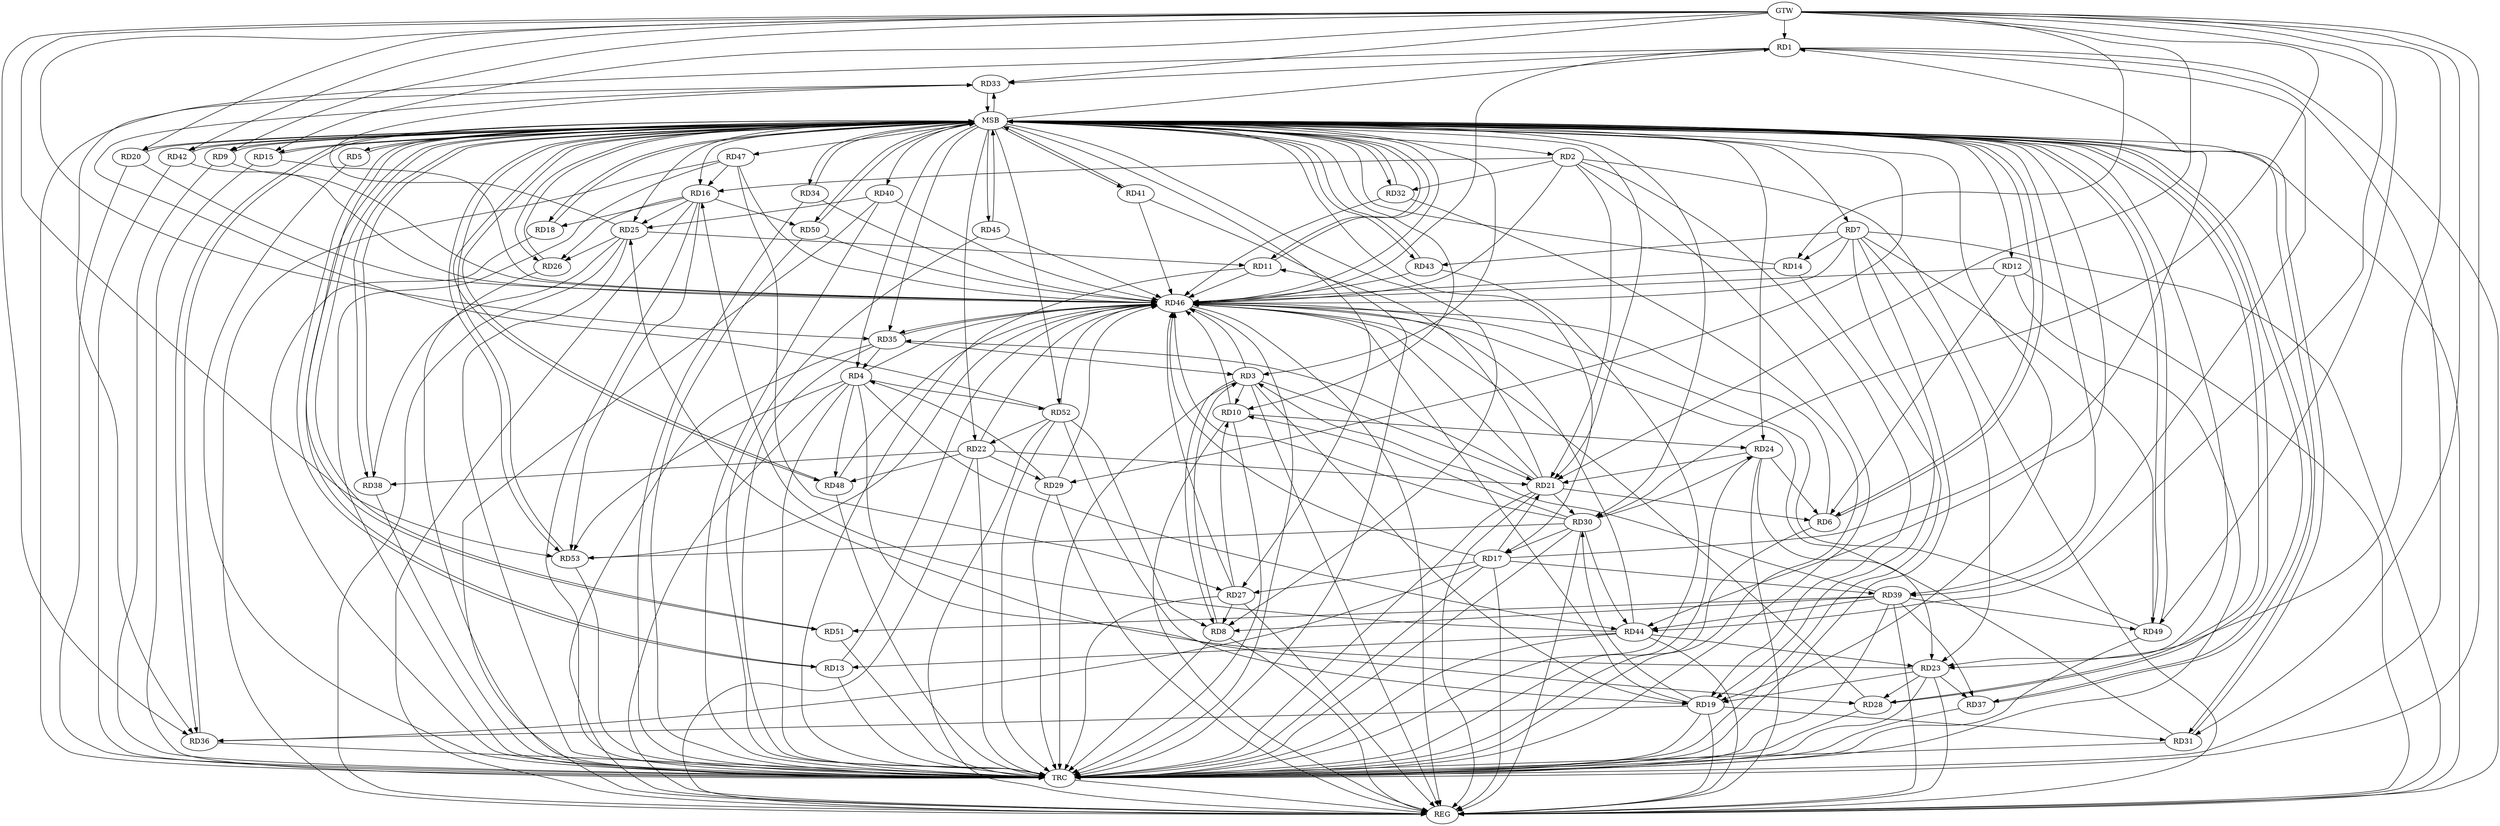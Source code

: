 strict digraph G {
  RD1 [ label="RD1" ];
  RD2 [ label="RD2" ];
  RD3 [ label="RD3" ];
  RD4 [ label="RD4" ];
  RD5 [ label="RD5" ];
  RD6 [ label="RD6" ];
  RD7 [ label="RD7" ];
  RD8 [ label="RD8" ];
  RD9 [ label="RD9" ];
  RD10 [ label="RD10" ];
  RD11 [ label="RD11" ];
  RD12 [ label="RD12" ];
  RD13 [ label="RD13" ];
  RD14 [ label="RD14" ];
  RD15 [ label="RD15" ];
  RD16 [ label="RD16" ];
  RD17 [ label="RD17" ];
  RD18 [ label="RD18" ];
  RD19 [ label="RD19" ];
  RD20 [ label="RD20" ];
  RD21 [ label="RD21" ];
  RD22 [ label="RD22" ];
  RD23 [ label="RD23" ];
  RD24 [ label="RD24" ];
  RD25 [ label="RD25" ];
  RD26 [ label="RD26" ];
  RD27 [ label="RD27" ];
  RD28 [ label="RD28" ];
  RD29 [ label="RD29" ];
  RD30 [ label="RD30" ];
  RD31 [ label="RD31" ];
  RD32 [ label="RD32" ];
  RD33 [ label="RD33" ];
  RD34 [ label="RD34" ];
  RD35 [ label="RD35" ];
  RD36 [ label="RD36" ];
  RD37 [ label="RD37" ];
  RD38 [ label="RD38" ];
  RD39 [ label="RD39" ];
  RD40 [ label="RD40" ];
  RD41 [ label="RD41" ];
  RD42 [ label="RD42" ];
  RD43 [ label="RD43" ];
  RD44 [ label="RD44" ];
  RD45 [ label="RD45" ];
  RD46 [ label="RD46" ];
  RD47 [ label="RD47" ];
  RD48 [ label="RD48" ];
  RD49 [ label="RD49" ];
  RD50 [ label="RD50" ];
  RD51 [ label="RD51" ];
  RD52 [ label="RD52" ];
  RD53 [ label="RD53" ];
  GTW [ label="GTW" ];
  REG [ label="REG" ];
  MSB [ label="MSB" ];
  TRC [ label="TRC" ];
  RD17 -> RD1;
  RD1 -> RD33;
  RD1 -> RD36;
  RD1 -> RD39;
  RD1 -> RD46;
  RD2 -> RD16;
  RD2 -> RD19;
  RD2 -> RD21;
  RD2 -> RD32;
  RD3 -> RD8;
  RD8 -> RD3;
  RD3 -> RD10;
  RD3 -> RD19;
  RD3 -> RD21;
  RD35 -> RD3;
  RD39 -> RD3;
  RD4 -> RD28;
  RD29 -> RD4;
  RD35 -> RD4;
  RD4 -> RD44;
  RD4 -> RD46;
  RD4 -> RD48;
  RD4 -> RD52;
  RD4 -> RD53;
  RD12 -> RD6;
  RD21 -> RD6;
  RD24 -> RD6;
  RD7 -> RD14;
  RD7 -> RD19;
  RD7 -> RD23;
  RD7 -> RD43;
  RD7 -> RD49;
  RD27 -> RD8;
  RD39 -> RD8;
  RD52 -> RD8;
  RD10 -> RD24;
  RD27 -> RD10;
  RD30 -> RD10;
  RD21 -> RD11;
  RD25 -> RD11;
  RD44 -> RD13;
  RD16 -> RD18;
  RD16 -> RD25;
  RD16 -> RD26;
  RD44 -> RD16;
  RD47 -> RD16;
  RD16 -> RD50;
  RD16 -> RD53;
  RD17 -> RD21;
  RD17 -> RD27;
  RD30 -> RD17;
  RD17 -> RD36;
  RD17 -> RD39;
  RD17 -> RD46;
  RD23 -> RD19;
  RD19 -> RD30;
  RD19 -> RD31;
  RD19 -> RD36;
  RD52 -> RD19;
  RD22 -> RD21;
  RD24 -> RD21;
  RD21 -> RD30;
  RD21 -> RD35;
  RD22 -> RD29;
  RD22 -> RD38;
  RD22 -> RD46;
  RD22 -> RD48;
  RD52 -> RD22;
  RD24 -> RD23;
  RD23 -> RD25;
  RD23 -> RD28;
  RD23 -> RD37;
  RD44 -> RD23;
  RD30 -> RD24;
  RD25 -> RD26;
  RD25 -> RD33;
  RD25 -> RD38;
  RD40 -> RD25;
  RD47 -> RD27;
  RD30 -> RD44;
  RD30 -> RD46;
  RD30 -> RD53;
  RD52 -> RD33;
  RD46 -> RD35;
  RD39 -> RD37;
  RD39 -> RD44;
  RD39 -> RD49;
  RD39 -> RD51;
  RD44 -> RD46;
  RD47 -> RD46;
  GTW -> RD9;
  GTW -> RD31;
  GTW -> RD23;
  GTW -> RD33;
  GTW -> RD21;
  GTW -> RD14;
  GTW -> RD36;
  GTW -> RD15;
  GTW -> RD49;
  GTW -> RD30;
  GTW -> RD44;
  GTW -> RD20;
  GTW -> RD42;
  GTW -> RD53;
  GTW -> RD35;
  GTW -> RD1;
  RD1 -> REG;
  RD2 -> REG;
  RD3 -> REG;
  RD4 -> REG;
  RD7 -> REG;
  RD8 -> REG;
  RD10 -> REG;
  RD12 -> REG;
  RD16 -> REG;
  RD17 -> REG;
  RD19 -> REG;
  RD21 -> REG;
  RD22 -> REG;
  RD23 -> REG;
  RD24 -> REG;
  RD25 -> REG;
  RD27 -> REG;
  RD29 -> REG;
  RD30 -> REG;
  RD35 -> REG;
  RD39 -> REG;
  RD40 -> REG;
  RD44 -> REG;
  RD46 -> REG;
  RD47 -> REG;
  RD52 -> REG;
  RD5 -> MSB;
  MSB -> RD3;
  MSB -> RD22;
  MSB -> RD32;
  MSB -> RD33;
  MSB -> RD35;
  MSB -> RD38;
  MSB -> RD53;
  MSB -> REG;
  RD6 -> MSB;
  MSB -> RD12;
  MSB -> RD13;
  MSB -> RD29;
  MSB -> RD30;
  MSB -> RD45;
  RD9 -> MSB;
  MSB -> RD23;
  MSB -> RD28;
  MSB -> RD47;
  MSB -> RD51;
  RD11 -> MSB;
  MSB -> RD2;
  MSB -> RD7;
  MSB -> RD25;
  MSB -> RD34;
  MSB -> RD42;
  MSB -> RD43;
  MSB -> RD48;
  RD13 -> MSB;
  MSB -> RD10;
  RD14 -> MSB;
  MSB -> RD11;
  MSB -> RD24;
  MSB -> RD26;
  RD15 -> MSB;
  MSB -> RD5;
  MSB -> RD20;
  MSB -> RD27;
  MSB -> RD37;
  MSB -> RD39;
  MSB -> RD44;
  MSB -> RD46;
  RD18 -> MSB;
  RD20 -> MSB;
  MSB -> RD36;
  RD26 -> MSB;
  MSB -> RD49;
  RD28 -> MSB;
  MSB -> RD1;
  MSB -> RD18;
  MSB -> RD31;
  MSB -> RD41;
  MSB -> RD52;
  RD31 -> MSB;
  RD32 -> MSB;
  MSB -> RD4;
  MSB -> RD6;
  MSB -> RD15;
  MSB -> RD19;
  RD33 -> MSB;
  MSB -> RD40;
  RD34 -> MSB;
  MSB -> RD21;
  RD36 -> MSB;
  RD37 -> MSB;
  RD38 -> MSB;
  MSB -> RD17;
  RD41 -> MSB;
  MSB -> RD50;
  RD42 -> MSB;
  MSB -> RD8;
  RD43 -> MSB;
  RD45 -> MSB;
  RD48 -> MSB;
  RD49 -> MSB;
  MSB -> RD9;
  RD50 -> MSB;
  RD51 -> MSB;
  MSB -> RD16;
  RD53 -> MSB;
  RD1 -> TRC;
  RD2 -> TRC;
  RD3 -> TRC;
  RD4 -> TRC;
  RD5 -> TRC;
  RD6 -> TRC;
  RD7 -> TRC;
  RD8 -> TRC;
  RD9 -> TRC;
  RD10 -> TRC;
  RD11 -> TRC;
  RD12 -> TRC;
  RD13 -> TRC;
  RD14 -> TRC;
  RD15 -> TRC;
  RD16 -> TRC;
  RD17 -> TRC;
  RD18 -> TRC;
  RD19 -> TRC;
  RD20 -> TRC;
  RD21 -> TRC;
  RD22 -> TRC;
  RD23 -> TRC;
  RD24 -> TRC;
  RD25 -> TRC;
  RD26 -> TRC;
  RD27 -> TRC;
  RD28 -> TRC;
  RD29 -> TRC;
  RD30 -> TRC;
  RD31 -> TRC;
  RD32 -> TRC;
  RD33 -> TRC;
  RD34 -> TRC;
  RD35 -> TRC;
  RD36 -> TRC;
  RD37 -> TRC;
  RD38 -> TRC;
  RD39 -> TRC;
  RD40 -> TRC;
  RD41 -> TRC;
  RD42 -> TRC;
  RD43 -> TRC;
  RD44 -> TRC;
  RD45 -> TRC;
  RD46 -> TRC;
  RD47 -> TRC;
  RD48 -> TRC;
  RD49 -> TRC;
  RD50 -> TRC;
  RD51 -> TRC;
  RD52 -> TRC;
  RD53 -> TRC;
  GTW -> TRC;
  TRC -> REG;
  RD48 -> RD46;
  RD35 -> RD46;
  RD13 -> RD46;
  RD31 -> RD46;
  RD34 -> RD46;
  RD32 -> RD46;
  RD2 -> RD46;
  RD15 -> RD46;
  RD7 -> RD46;
  RD28 -> RD46;
  RD41 -> RD46;
  RD52 -> RD46;
  RD29 -> RD46;
  RD42 -> RD46;
  RD21 -> RD46;
  RD19 -> RD46;
  RD11 -> RD46;
  RD6 -> RD46;
  RD10 -> RD46;
  RD9 -> RD46;
  RD20 -> RD46;
  RD40 -> RD46;
  RD43 -> RD46;
  RD12 -> RD46;
  RD27 -> RD46;
  RD45 -> RD46;
  RD3 -> RD46;
  RD14 -> RD46;
  RD49 -> RD46;
  RD50 -> RD46;
  RD53 -> RD46;
}
